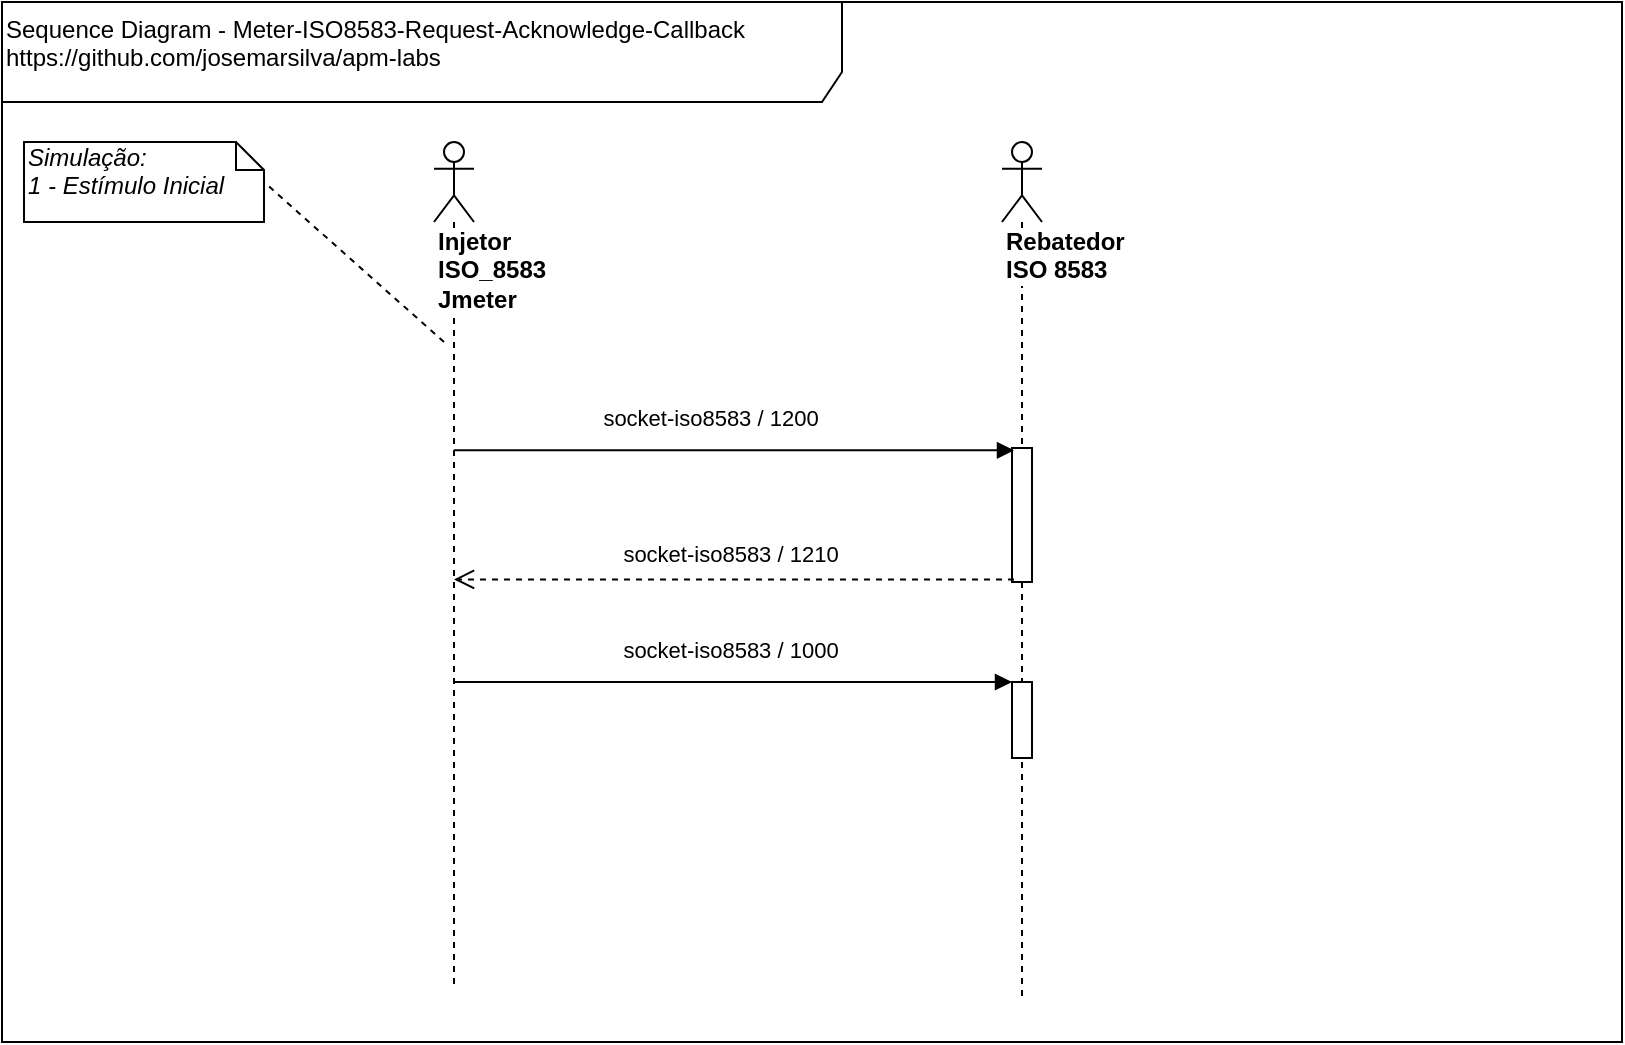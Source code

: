 <mxfile version="13.8.6" type="device"><diagram id="9e7c5bde-651a-596e-e7a2-a8a9bbe47cd4" name="Página-1"><mxGraphModel dx="868" dy="568" grid="1" gridSize="10" guides="1" tooltips="1" connect="1" arrows="1" fold="1" page="1" pageScale="1" pageWidth="827" pageHeight="1169" background="#ffffff" math="0" shadow="0"><root><mxCell id="0"/><mxCell id="1" parent="0"/><mxCell id="TDG12jDj04-TZ9WR3QRp-41" value="&lt;div&gt;&lt;/div&gt;Sequence Diagram - Meter-ISO8583-Request-Acknowledge-Callback&lt;br&gt;https://github.com/josemarsilva/apm-labs&lt;div&gt;&lt;br&gt;&lt;/div&gt;" style="shape=umlFrame;whiteSpace=wrap;html=1;width=420;height=50;verticalAlign=top;align=left;" parent="1" vertex="1"><mxGeometry x="9" y="10" width="810" height="520" as="geometry"/></mxCell><mxCell id="4" value="&lt;span&gt;Injetor&amp;nbsp;&lt;br&gt;ISO_8583&lt;br&gt;&lt;/span&gt;Jmeter&lt;span&gt;&lt;br&gt;&lt;/span&gt;" style="shape=umlLifeline;participant=umlActor;perimeter=lifelinePerimeter;whiteSpace=wrap;html=1;container=1;collapsible=0;recursiveResize=0;verticalAlign=top;spacingTop=36;labelBackgroundColor=#ffffff;outlineConnect=0;align=left;fontStyle=1" parent="1" vertex="1"><mxGeometry x="225" y="80" width="20" height="423" as="geometry"/></mxCell><mxCell id="8" value="Rebatedor&lt;br&gt;ISO 8583" style="shape=umlLifeline;participant=umlActor;perimeter=lifelinePerimeter;whiteSpace=wrap;html=1;container=1;collapsible=0;recursiveResize=0;verticalAlign=top;spacingTop=36;labelBackgroundColor=#ffffff;outlineConnect=0;align=left;fontStyle=1" parent="1" vertex="1"><mxGeometry x="509" y="80" width="20" height="430" as="geometry"/></mxCell><mxCell id="19" value="" style="html=1;points=[];perimeter=orthogonalPerimeter;" parent="8" vertex="1"><mxGeometry x="5" y="153" width="10" height="67" as="geometry"/></mxCell><mxCell id="36" value="" style="html=1;points=[];perimeter=orthogonalPerimeter;" parent="8" vertex="1"><mxGeometry x="5" y="270" width="10" height="38" as="geometry"/></mxCell><mxCell id="20" value="socket-iso8583 / 1200" style="html=1;verticalAlign=bottom;endArrow=block;entryX=0.1;entryY=0.017;entryPerimeter=0;" parent="1" source="4" target="19" edge="1"><mxGeometry x="-0.091" y="7" relative="1" as="geometry"><mxPoint x="252" y="234" as="sourcePoint"/><mxPoint x="1240" y="296" as="targetPoint"/><mxPoint as="offset"/></mxGeometry></mxCell><mxCell id="21" value="socket-iso8583 / 1210" style="html=1;verticalAlign=bottom;endArrow=open;dashed=1;endSize=8;exitX=0.1;exitY=0.981;exitPerimeter=0;" parent="1" source="19" target="4" edge="1"><mxGeometry x="0.016" y="-4" relative="1" as="geometry"><mxPoint x="234.5" y="733" as="targetPoint"/><mxPoint as="offset"/><mxPoint x="514" y="733" as="sourcePoint"/></mxGeometry></mxCell><mxCell id="37" value="socket-iso8583 / 1000" style="html=1;verticalAlign=bottom;endArrow=block;entryX=0;entryY=0;" parent="1" source="4" target="36" edge="1"><mxGeometry x="-0.016" y="7" relative="1" as="geometry"><mxPoint x="290" y="350" as="sourcePoint"/><mxPoint as="offset"/></mxGeometry></mxCell><mxCell id="39" value="&lt;span&gt;Simulação:&lt;/span&gt;&lt;br&gt;1 - Estímulo Inicial" style="shape=note;whiteSpace=wrap;html=1;size=14;verticalAlign=top;align=left;spacingTop=-6;fontStyle=2" parent="1" vertex="1"><mxGeometry x="20" y="80" width="120" height="40" as="geometry"/></mxCell><mxCell id="41" value="" style="html=1;verticalAlign=bottom;endArrow=none;dashed=1;endSize=8;endFill=0;entryX=1;entryY=0.5;" parent="1" target="39" edge="1"><mxGeometry relative="1" as="geometry"><mxPoint x="230" y="180" as="sourcePoint"/><mxPoint x="-100" y="190" as="targetPoint"/></mxGeometry></mxCell></root></mxGraphModel></diagram></mxfile>